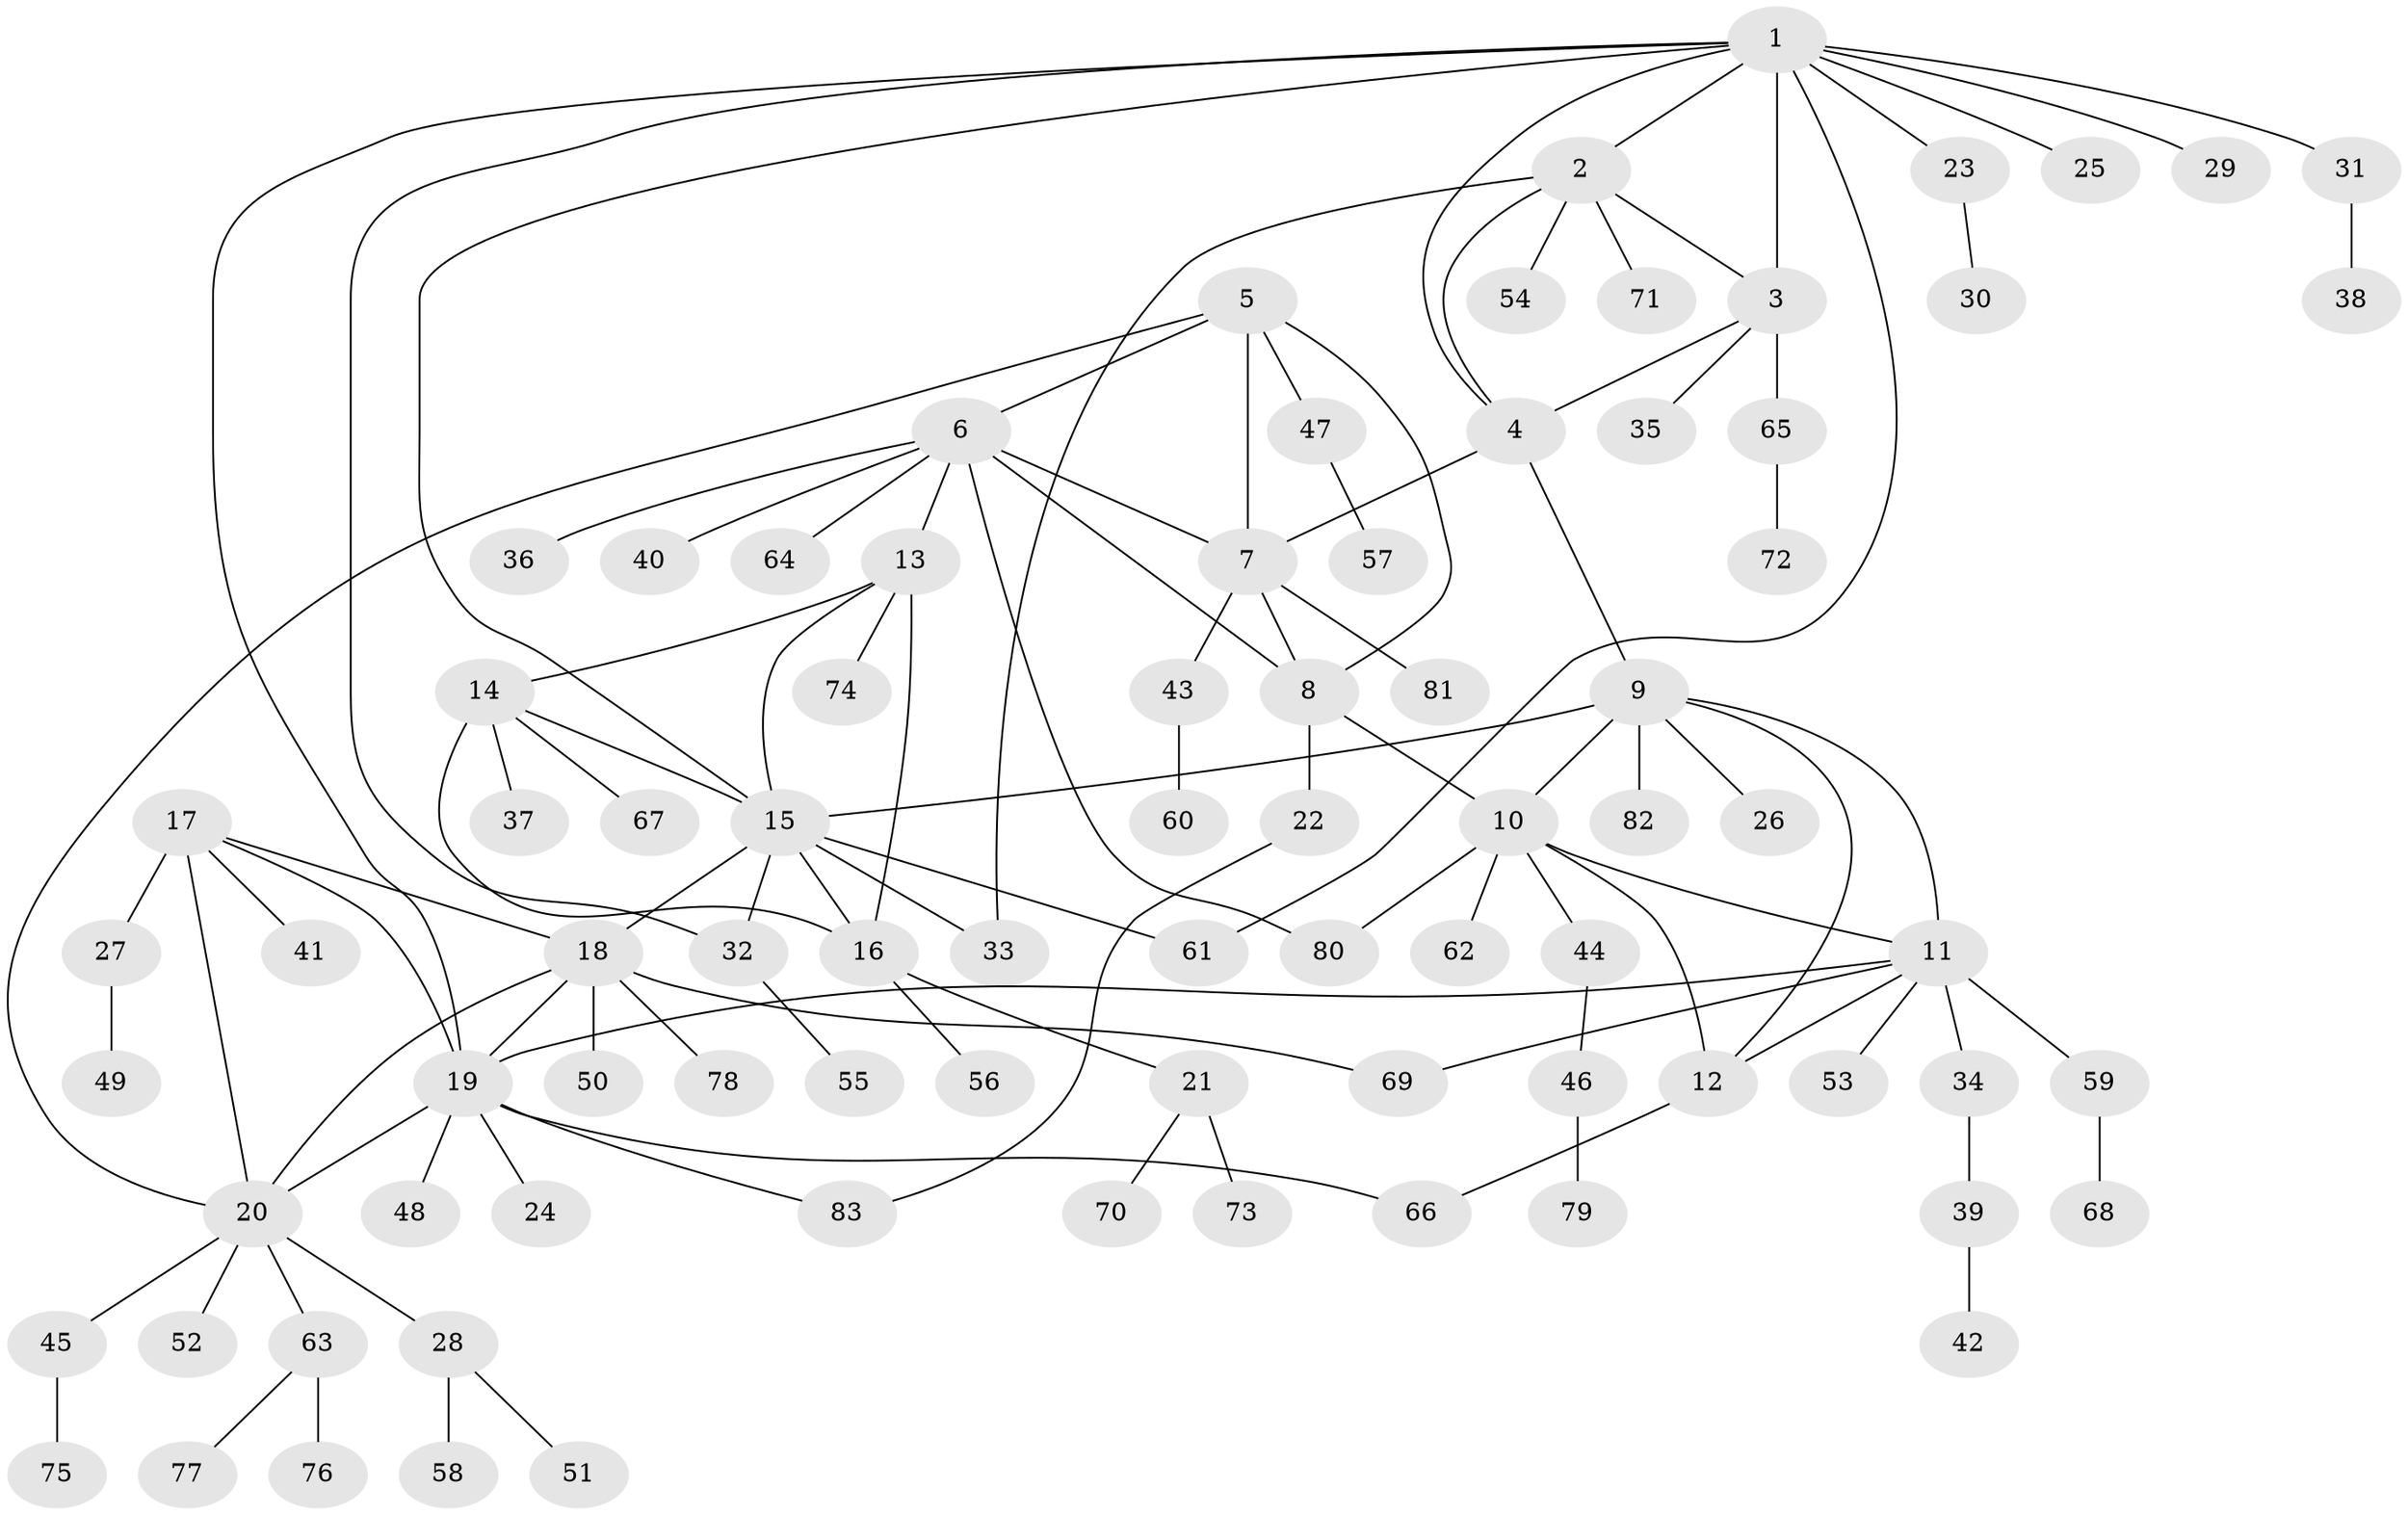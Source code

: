 // Generated by graph-tools (version 1.1) at 2025/02/03/09/25 03:02:50]
// undirected, 83 vertices, 110 edges
graph export_dot {
graph [start="1"]
  node [color=gray90,style=filled];
  1;
  2;
  3;
  4;
  5;
  6;
  7;
  8;
  9;
  10;
  11;
  12;
  13;
  14;
  15;
  16;
  17;
  18;
  19;
  20;
  21;
  22;
  23;
  24;
  25;
  26;
  27;
  28;
  29;
  30;
  31;
  32;
  33;
  34;
  35;
  36;
  37;
  38;
  39;
  40;
  41;
  42;
  43;
  44;
  45;
  46;
  47;
  48;
  49;
  50;
  51;
  52;
  53;
  54;
  55;
  56;
  57;
  58;
  59;
  60;
  61;
  62;
  63;
  64;
  65;
  66;
  67;
  68;
  69;
  70;
  71;
  72;
  73;
  74;
  75;
  76;
  77;
  78;
  79;
  80;
  81;
  82;
  83;
  1 -- 2;
  1 -- 3;
  1 -- 4;
  1 -- 15;
  1 -- 19;
  1 -- 23;
  1 -- 25;
  1 -- 29;
  1 -- 31;
  1 -- 32;
  1 -- 61;
  2 -- 3;
  2 -- 4;
  2 -- 33;
  2 -- 54;
  2 -- 71;
  3 -- 4;
  3 -- 35;
  3 -- 65;
  4 -- 7;
  4 -- 9;
  5 -- 6;
  5 -- 7;
  5 -- 8;
  5 -- 20;
  5 -- 47;
  6 -- 7;
  6 -- 8;
  6 -- 13;
  6 -- 36;
  6 -- 40;
  6 -- 64;
  6 -- 80;
  7 -- 8;
  7 -- 43;
  7 -- 81;
  8 -- 10;
  8 -- 22;
  9 -- 10;
  9 -- 11;
  9 -- 12;
  9 -- 15;
  9 -- 26;
  9 -- 82;
  10 -- 11;
  10 -- 12;
  10 -- 44;
  10 -- 62;
  10 -- 80;
  11 -- 12;
  11 -- 19;
  11 -- 34;
  11 -- 53;
  11 -- 59;
  11 -- 69;
  12 -- 66;
  13 -- 14;
  13 -- 15;
  13 -- 16;
  13 -- 74;
  14 -- 15;
  14 -- 16;
  14 -- 37;
  14 -- 67;
  15 -- 16;
  15 -- 18;
  15 -- 32;
  15 -- 33;
  15 -- 61;
  16 -- 21;
  16 -- 56;
  17 -- 18;
  17 -- 19;
  17 -- 20;
  17 -- 27;
  17 -- 41;
  18 -- 19;
  18 -- 20;
  18 -- 50;
  18 -- 69;
  18 -- 78;
  19 -- 20;
  19 -- 24;
  19 -- 48;
  19 -- 66;
  19 -- 83;
  20 -- 28;
  20 -- 45;
  20 -- 52;
  20 -- 63;
  21 -- 70;
  21 -- 73;
  22 -- 83;
  23 -- 30;
  27 -- 49;
  28 -- 51;
  28 -- 58;
  31 -- 38;
  32 -- 55;
  34 -- 39;
  39 -- 42;
  43 -- 60;
  44 -- 46;
  45 -- 75;
  46 -- 79;
  47 -- 57;
  59 -- 68;
  63 -- 76;
  63 -- 77;
  65 -- 72;
}
